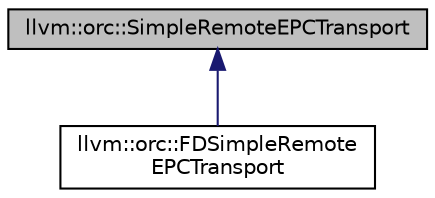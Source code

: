 digraph "llvm::orc::SimpleRemoteEPCTransport"
{
 // LATEX_PDF_SIZE
  bgcolor="transparent";
  edge [fontname="Helvetica",fontsize="10",labelfontname="Helvetica",labelfontsize="10"];
  node [fontname="Helvetica",fontsize="10",shape=record];
  Node1 [label="llvm::orc::SimpleRemoteEPCTransport",height=0.2,width=0.4,color="black", fillcolor="grey75", style="filled", fontcolor="black",tooltip=" "];
  Node1 -> Node2 [dir="back",color="midnightblue",fontsize="10",style="solid",fontname="Helvetica"];
  Node2 [label="llvm::orc::FDSimpleRemote\lEPCTransport",height=0.2,width=0.4,color="black",URL="$classllvm_1_1orc_1_1FDSimpleRemoteEPCTransport.html",tooltip="Uses read/write on FileDescriptors for transport."];
}
